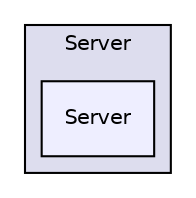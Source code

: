 digraph "Server/Server" {
  compound=true
  node [ fontsize="10", fontname="Helvetica"];
  edge [ labelfontsize="10", labelfontname="Helvetica"];
  subgraph clusterdir_1a445cb237d74f7a5f8d11ec3b0585cc {
    graph [ bgcolor="#ddddee", pencolor="black", label="Server" fontname="Helvetica", fontsize="10", URL="dir_1a445cb237d74f7a5f8d11ec3b0585cc.html"]
  dir_3ed6d5539aca52d7d36d47d992bc57d4 [shape=box, label="Server", style="filled", fillcolor="#eeeeff", pencolor="black", URL="dir_3ed6d5539aca52d7d36d47d992bc57d4.html"];
  }
}

